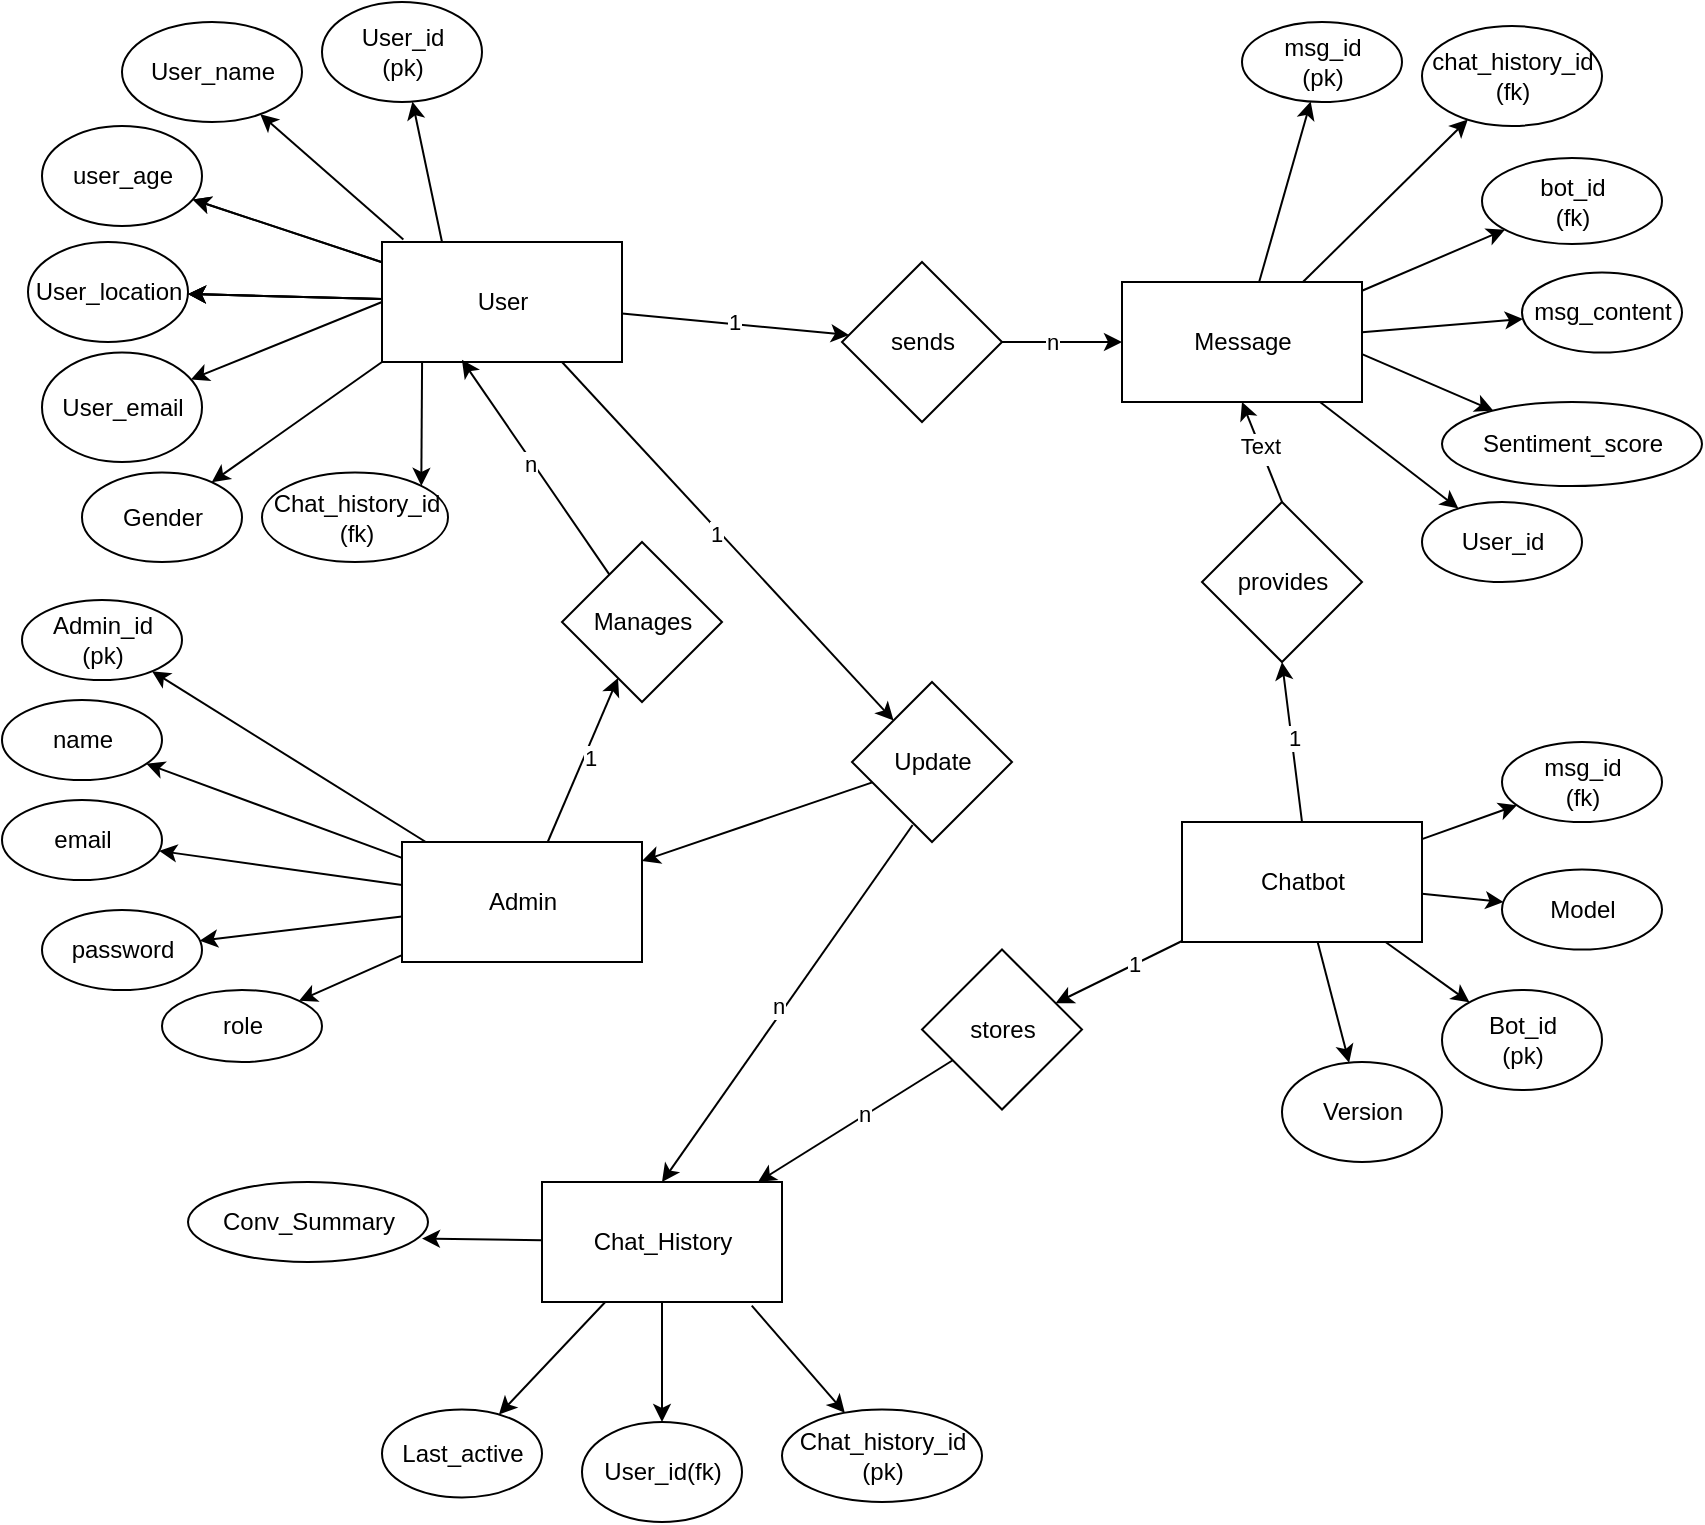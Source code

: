 <mxfile>
    <diagram id="nmCrKvcFyRjmrxQK_9ls" name="Page-1">
        <mxGraphModel dx="924" dy="626" grid="1" gridSize="10" guides="1" tooltips="1" connect="1" arrows="1" fold="1" page="1" pageScale="1" pageWidth="850" pageHeight="1100" math="0" shadow="0">
            <root>
                <mxCell id="0"/>
                <mxCell id="1" parent="0"/>
                <mxCell id="4" value="" style="edgeStyle=none;html=1;exitX=0.25;exitY=0;exitDx=0;exitDy=0;" parent="1" source="2" target="3" edge="1">
                    <mxGeometry relative="1" as="geometry"/>
                </mxCell>
                <mxCell id="6" value="" style="edgeStyle=none;html=1;" parent="1" source="2" target="5" edge="1">
                    <mxGeometry relative="1" as="geometry"/>
                </mxCell>
                <mxCell id="26" value="1" style="edgeLabel;html=1;align=center;verticalAlign=middle;resizable=0;points=[];" parent="6" vertex="1" connectable="0">
                    <mxGeometry x="-0.015" y="1" relative="1" as="geometry">
                        <mxPoint as="offset"/>
                    </mxGeometry>
                </mxCell>
                <mxCell id="14" value="" style="edgeStyle=none;html=1;exitX=0.089;exitY=-0.02;exitDx=0;exitDy=0;exitPerimeter=0;" parent="1" source="2" target="13" edge="1">
                    <mxGeometry relative="1" as="geometry"/>
                </mxCell>
                <mxCell id="16" value="" style="edgeStyle=none;html=1;" parent="1" source="2" target="15" edge="1">
                    <mxGeometry relative="1" as="geometry"/>
                </mxCell>
                <mxCell id="17" value="" style="edgeStyle=none;html=1;" parent="1" source="2" target="15" edge="1">
                    <mxGeometry relative="1" as="geometry"/>
                </mxCell>
                <mxCell id="19" value="" style="edgeStyle=none;html=1;" parent="1" source="2" target="18" edge="1">
                    <mxGeometry relative="1" as="geometry"/>
                </mxCell>
                <mxCell id="20" value="" style="edgeStyle=none;html=1;" parent="1" source="2" target="18" edge="1">
                    <mxGeometry relative="1" as="geometry"/>
                </mxCell>
                <mxCell id="21" value="" style="edgeStyle=none;html=1;" parent="1" source="2" target="18" edge="1">
                    <mxGeometry relative="1" as="geometry"/>
                </mxCell>
                <mxCell id="23" value="" style="edgeStyle=none;html=1;exitX=0;exitY=0.5;exitDx=0;exitDy=0;" parent="1" source="2" target="22" edge="1">
                    <mxGeometry relative="1" as="geometry">
                        <mxPoint x="170.0" y="190.0" as="sourcePoint"/>
                    </mxGeometry>
                </mxCell>
                <mxCell id="30" value="" style="edgeStyle=none;html=1;fillColor=#fff2cc;gradientColor=#ffd966;strokeColor=#000000;exitX=0;exitY=1;exitDx=0;exitDy=0;" parent="1" source="2" target="29" edge="1">
                    <mxGeometry relative="1" as="geometry">
                        <mxPoint x="197" y="210" as="sourcePoint"/>
                    </mxGeometry>
                </mxCell>
                <mxCell id="33" value="" style="edgeStyle=none;html=1;entryX=1;entryY=0;entryDx=0;entryDy=0;exitX=0.167;exitY=1;exitDx=0;exitDy=0;exitPerimeter=0;" parent="1" source="2" target="34" edge="1">
                    <mxGeometry relative="1" as="geometry">
                        <mxPoint x="160" y="290" as="targetPoint"/>
                    </mxGeometry>
                </mxCell>
                <mxCell id="2" value="User" style="rounded=0;html=1;" parent="1" vertex="1">
                    <mxGeometry x="190" y="140" width="120" height="60" as="geometry"/>
                </mxCell>
                <mxCell id="3" value="User_id&#xa;(pk)" style="ellipse;html=1;rounded=0;" parent="1" vertex="1">
                    <mxGeometry x="160" y="20" width="80" height="50" as="geometry"/>
                </mxCell>
                <mxCell id="8" value="" style="edgeStyle=none;html=1;" parent="1" source="5" target="7" edge="1">
                    <mxGeometry relative="1" as="geometry"/>
                </mxCell>
                <mxCell id="27" value="n" style="edgeLabel;html=1;align=center;verticalAlign=middle;resizable=0;points=[];" parent="8" vertex="1" connectable="0">
                    <mxGeometry x="-0.182" relative="1" as="geometry">
                        <mxPoint as="offset"/>
                    </mxGeometry>
                </mxCell>
                <mxCell id="5" value="sends" style="rhombus;html=1;rounded=0;" parent="1" vertex="1">
                    <mxGeometry x="420" y="150" width="80" height="80" as="geometry"/>
                </mxCell>
                <mxCell id="36" value="" style="edgeStyle=none;html=1;" parent="1" source="7" target="35" edge="1">
                    <mxGeometry relative="1" as="geometry"/>
                </mxCell>
                <mxCell id="38" value="" style="edgeStyle=none;html=1;" parent="1" source="7" target="37" edge="1">
                    <mxGeometry relative="1" as="geometry"/>
                </mxCell>
                <mxCell id="41" value="" style="edgeStyle=none;html=1;" parent="1" source="7" target="40" edge="1">
                    <mxGeometry relative="1" as="geometry"/>
                </mxCell>
                <mxCell id="43" value="" style="edgeStyle=none;html=1;" parent="1" source="7" target="42" edge="1">
                    <mxGeometry relative="1" as="geometry"/>
                </mxCell>
                <mxCell id="45" value="" style="edgeStyle=none;html=1;" parent="1" target="44" edge="1">
                    <mxGeometry relative="1" as="geometry">
                        <mxPoint x="680" y="196.034" as="sourcePoint"/>
                    </mxGeometry>
                </mxCell>
                <mxCell id="47" value="" style="edgeStyle=none;html=1;" parent="1" source="7" target="46" edge="1">
                    <mxGeometry relative="1" as="geometry"/>
                </mxCell>
                <mxCell id="7" value="Message" style="html=1;rounded=0;" parent="1" vertex="1">
                    <mxGeometry x="560" y="160" width="120" height="60" as="geometry"/>
                </mxCell>
                <mxCell id="12" value="" style="edgeStyle=none;html=1;entryX=0.5;entryY=1;entryDx=0;entryDy=0;exitX=0.5;exitY=0;exitDx=0;exitDy=0;" parent="1" source="11" target="9" edge="1">
                    <mxGeometry relative="1" as="geometry">
                        <mxPoint x="650" y="440" as="sourcePoint"/>
                    </mxGeometry>
                </mxCell>
                <mxCell id="63" value="1" style="edgeLabel;html=1;align=center;verticalAlign=middle;resizable=0;points=[];rounded=0;strokeColor=#2D7600;fillColor=#60a917;" parent="12" vertex="1" connectable="0">
                    <mxGeometry x="0.042" y="-1" relative="1" as="geometry">
                        <mxPoint as="offset"/>
                    </mxGeometry>
                </mxCell>
                <mxCell id="64" value="" style="edgeLabel;html=1;align=center;verticalAlign=middle;resizable=0;points=[];rounded=0;strokeColor=#2D7600;fillColor=#60a917;" parent="12" vertex="1" connectable="0">
                    <mxGeometry x="0.066" y="3" relative="1" as="geometry">
                        <mxPoint as="offset"/>
                    </mxGeometry>
                </mxCell>
                <mxCell id="67" value="N" style="edgeStyle=none;html=1;exitX=0.5;exitY=0;exitDx=0;exitDy=0;entryX=0.5;entryY=1;entryDx=0;entryDy=0;" parent="1" source="9" target="7" edge="1">
                    <mxGeometry relative="1" as="geometry"/>
                </mxCell>
                <mxCell id="68" value="Text" style="edgeLabel;html=1;align=center;verticalAlign=middle;resizable=0;points=[];rounded=0;strokeColor=#2D7600;fillColor=#60a917;" parent="67" vertex="1" connectable="0">
                    <mxGeometry x="0.116" relative="1" as="geometry">
                        <mxPoint as="offset"/>
                    </mxGeometry>
                </mxCell>
                <mxCell id="9" value="provides" style="rhombus;html=1;rounded=0;" parent="1" vertex="1">
                    <mxGeometry x="600" y="270" width="80" height="80" as="geometry"/>
                </mxCell>
                <mxCell id="25" value="" style="edgeStyle=none;html=1;" parent="1" source="11" target="24" edge="1">
                    <mxGeometry relative="1" as="geometry"/>
                </mxCell>
                <mxCell id="51" value="" style="edgeStyle=none;html=1;" parent="1" source="11" target="50" edge="1">
                    <mxGeometry relative="1" as="geometry"/>
                </mxCell>
                <mxCell id="53" value="" style="edgeStyle=none;html=1;" parent="1" source="11" target="52" edge="1">
                    <mxGeometry relative="1" as="geometry"/>
                </mxCell>
                <mxCell id="55" value="" style="edgeStyle=none;html=1;" parent="1" source="69" target="54" edge="1">
                    <mxGeometry relative="1" as="geometry"/>
                </mxCell>
                <mxCell id="98" value="n" style="edgeLabel;html=1;align=center;verticalAlign=middle;resizable=0;points=[];rounded=0;strokeColor=#2D7600;fillColor=#60a917;" parent="55" vertex="1" connectable="0">
                    <mxGeometry x="-0.087" y="-1" relative="1" as="geometry">
                        <mxPoint as="offset"/>
                    </mxGeometry>
                </mxCell>
                <mxCell id="82" value="" style="edgeStyle=none;html=1;" parent="1" source="11" target="81" edge="1">
                    <mxGeometry relative="1" as="geometry"/>
                </mxCell>
                <mxCell id="11" value="Chatbot" style="html=1;rounded=0;" parent="1" vertex="1">
                    <mxGeometry x="590" y="430" width="120" height="60" as="geometry"/>
                </mxCell>
                <mxCell id="13" value="User_name" style="ellipse;html=1;rounded=0;" parent="1" vertex="1">
                    <mxGeometry x="60" y="30" width="90" height="50" as="geometry"/>
                </mxCell>
                <mxCell id="15" value="user_age" style="ellipse;html=1;rounded=0;" parent="1" vertex="1">
                    <mxGeometry x="20" y="82" width="80" height="50" as="geometry"/>
                </mxCell>
                <mxCell id="18" value="User_location" style="ellipse;html=1;rounded=0;" parent="1" vertex="1">
                    <mxGeometry x="13" y="140" width="80" height="50" as="geometry"/>
                </mxCell>
                <mxCell id="22" value="User_email" style="ellipse;html=1;rounded=0;" parent="1" vertex="1">
                    <mxGeometry x="20" y="195.26" width="80" height="54.74" as="geometry"/>
                </mxCell>
                <mxCell id="24" value="Bot_id&#xa;(pk)" style="ellipse;html=1;rounded=0;" parent="1" vertex="1">
                    <mxGeometry x="720" y="514" width="80" height="50" as="geometry"/>
                </mxCell>
                <mxCell id="29" value="Gender" style="ellipse;html=1;rounded=0;" parent="1" vertex="1">
                    <mxGeometry x="40" y="255.26" width="80" height="44.74" as="geometry"/>
                </mxCell>
                <mxCell id="34" value="Chat_history_id&#xa;(fk)" style="ellipse;html=1;rounded=0;" parent="1" vertex="1">
                    <mxGeometry x="130" y="255.26" width="93" height="44.74" as="geometry"/>
                </mxCell>
                <mxCell id="35" value="msg_id&lt;div&gt;(pk)&lt;/div&gt;" style="ellipse;html=1;rounded=0;" parent="1" vertex="1">
                    <mxGeometry x="620" y="30" width="80" height="40" as="geometry"/>
                </mxCell>
                <mxCell id="37" value="chat_history_id&lt;div&gt;(fk)&lt;/div&gt;" style="ellipse;html=1;rounded=0;" parent="1" vertex="1">
                    <mxGeometry x="710" y="32" width="90" height="50" as="geometry"/>
                </mxCell>
                <mxCell id="40" value="bot_id&lt;div&gt;(fk)&lt;/div&gt;" style="ellipse;html=1;rounded=0;align=center;verticalAlign=middle;" parent="1" vertex="1">
                    <mxGeometry x="740" y="98" width="90" height="43" as="geometry"/>
                </mxCell>
                <mxCell id="42" value="msg_content" style="ellipse;html=1;rounded=0;" parent="1" vertex="1">
                    <mxGeometry x="760" y="155.26" width="80" height="40" as="geometry"/>
                </mxCell>
                <mxCell id="44" value="Sentiment_score" style="ellipse;html=1;rounded=0;align=center;verticalAlign=middle;" parent="1" vertex="1">
                    <mxGeometry x="720" y="220" width="130" height="42" as="geometry"/>
                </mxCell>
                <mxCell id="46" value="User_id" style="ellipse;html=1;rounded=0;align=center;verticalAlign=middle;" parent="1" vertex="1">
                    <mxGeometry x="710" y="270" width="80" height="40" as="geometry"/>
                </mxCell>
                <mxCell id="50" value="Version" style="ellipse;html=1;rounded=0;" parent="1" vertex="1">
                    <mxGeometry x="640" y="550" width="80" height="50" as="geometry"/>
                </mxCell>
                <mxCell id="52" value="Model" style="ellipse;html=1;rounded=0;" parent="1" vertex="1">
                    <mxGeometry x="750" y="453.75" width="80" height="40" as="geometry"/>
                </mxCell>
                <mxCell id="57" value="" style="edgeStyle=none;html=1;exitX=0.874;exitY=1.03;exitDx=0;exitDy=0;exitPerimeter=0;" parent="1" source="54" target="56" edge="1">
                    <mxGeometry relative="1" as="geometry">
                        <mxPoint x="309.998" y="653.75" as="sourcePoint"/>
                    </mxGeometry>
                </mxCell>
                <mxCell id="59" value="" style="edgeStyle=none;html=1;" parent="1" source="54" target="58" edge="1">
                    <mxGeometry relative="1" as="geometry"/>
                </mxCell>
                <mxCell id="61" value="" style="edgeStyle=none;html=1;" parent="1" source="54" target="60" edge="1">
                    <mxGeometry relative="1" as="geometry"/>
                </mxCell>
                <mxCell id="73" value="" style="edgeStyle=none;html=1;entryX=0.975;entryY=0.707;entryDx=0;entryDy=0;entryPerimeter=0;" parent="1" source="54" target="72" edge="1">
                    <mxGeometry relative="1" as="geometry">
                        <mxPoint x="214.978" y="600.0" as="targetPoint"/>
                    </mxGeometry>
                </mxCell>
                <mxCell id="75" value="" style="edgeStyle=none;html=1;" parent="1" source="79" target="74" edge="1">
                    <mxGeometry relative="1" as="geometry"/>
                </mxCell>
                <mxCell id="54" value="Chat_History" style="html=1;rounded=0;" parent="1" vertex="1">
                    <mxGeometry x="270" y="610" width="120" height="60" as="geometry"/>
                </mxCell>
                <mxCell id="56" value="Chat_history_id&lt;div&gt;(pk)&lt;/div&gt;" style="ellipse;html=1;rounded=0;align=center;verticalAlign=middle;" parent="1" vertex="1">
                    <mxGeometry x="390" y="723.75" width="100" height="46.25" as="geometry"/>
                </mxCell>
                <mxCell id="58" value="User_id(fk)" style="ellipse;html=1;rounded=0;align=center;verticalAlign=middle;" parent="1" vertex="1">
                    <mxGeometry x="290" y="730" width="80" height="50" as="geometry"/>
                </mxCell>
                <mxCell id="60" value="Last_active" style="ellipse;html=1;rounded=0;" parent="1" vertex="1">
                    <mxGeometry x="190" y="723.75" width="80" height="44" as="geometry"/>
                </mxCell>
                <mxCell id="71" value="" style="edgeStyle=none;html=1;" parent="1" source="11" target="69" edge="1">
                    <mxGeometry relative="1" as="geometry">
                        <mxPoint x="560" y="492" as="sourcePoint"/>
                        <mxPoint x="320" y="498" as="targetPoint"/>
                    </mxGeometry>
                </mxCell>
                <mxCell id="97" value="1" style="edgeLabel;html=1;align=center;verticalAlign=middle;resizable=0;points=[];rounded=0;strokeColor=#2D7600;fillColor=#60a917;" parent="71" vertex="1" connectable="0">
                    <mxGeometry x="-0.254" y="-2" relative="1" as="geometry">
                        <mxPoint y="1" as="offset"/>
                    </mxGeometry>
                </mxCell>
                <mxCell id="69" value="stores" style="rhombus;html=1;rounded=0;align=center;verticalAlign=middle;" parent="1" vertex="1">
                    <mxGeometry x="460" y="493.75" width="80" height="80" as="geometry"/>
                </mxCell>
                <mxCell id="72" value="Conv_Summary" style="ellipse;html=1;rounded=0;align=center;verticalAlign=middle;" parent="1" vertex="1">
                    <mxGeometry x="93" y="610" width="120" height="40" as="geometry"/>
                </mxCell>
                <mxCell id="77" value="" style="edgeStyle=none;html=1;" parent="1" source="74" target="76" edge="1">
                    <mxGeometry relative="1" as="geometry"/>
                </mxCell>
                <mxCell id="95" value="1" style="edgeLabel;html=1;align=center;verticalAlign=middle;resizable=0;points=[];rounded=0;strokeColor=#2D7600;fillColor=#60a917;" parent="77" vertex="1" connectable="0">
                    <mxGeometry x="0.052" y="-3" relative="1" as="geometry">
                        <mxPoint as="offset"/>
                    </mxGeometry>
                </mxCell>
                <mxCell id="85" value="" style="edgeStyle=none;html=1;" parent="1" source="74" target="84" edge="1">
                    <mxGeometry relative="1" as="geometry"/>
                </mxCell>
                <mxCell id="87" value="" style="edgeStyle=none;html=1;" parent="1" source="74" target="86" edge="1">
                    <mxGeometry relative="1" as="geometry"/>
                </mxCell>
                <mxCell id="89" value="" style="edgeStyle=none;html=1;" parent="1" source="74" target="88" edge="1">
                    <mxGeometry relative="1" as="geometry"/>
                </mxCell>
                <mxCell id="91" value="" style="edgeStyle=none;html=1;" parent="1" source="74" target="90" edge="1">
                    <mxGeometry relative="1" as="geometry"/>
                </mxCell>
                <mxCell id="93" value="" style="edgeStyle=none;html=1;" parent="1" source="74" target="92" edge="1">
                    <mxGeometry relative="1" as="geometry"/>
                </mxCell>
                <mxCell id="74" value="Admin" style="html=1;rounded=0;" parent="1" vertex="1">
                    <mxGeometry x="200" y="440" width="120" height="60" as="geometry"/>
                </mxCell>
                <mxCell id="78" value="" style="edgeStyle=none;html=1;entryX=0.333;entryY=0.982;entryDx=0;entryDy=0;entryPerimeter=0;" parent="1" source="76" target="2" edge="1">
                    <mxGeometry relative="1" as="geometry"/>
                </mxCell>
                <mxCell id="96" value="n" style="edgeLabel;html=1;align=center;verticalAlign=middle;resizable=0;points=[];rounded=0;strokeColor=#2D7600;fillColor=#60a917;" parent="78" vertex="1" connectable="0">
                    <mxGeometry x="0.051" y="2" relative="1" as="geometry">
                        <mxPoint as="offset"/>
                    </mxGeometry>
                </mxCell>
                <mxCell id="76" value="Manages" style="rhombus;html=1;rounded=0;" parent="1" vertex="1">
                    <mxGeometry x="280" y="290" width="80" height="80" as="geometry"/>
                </mxCell>
                <mxCell id="80" value="" style="edgeStyle=none;html=1;exitX=0.379;exitY=0.894;exitDx=0;exitDy=0;entryX=0.5;entryY=0;entryDx=0;entryDy=0;exitPerimeter=0;" parent="1" source="79" target="54" edge="1">
                    <mxGeometry relative="1" as="geometry">
                        <mxPoint x="324" y="624" as="sourcePoint"/>
                        <mxPoint x="460" y="480" as="targetPoint"/>
                    </mxGeometry>
                </mxCell>
                <mxCell id="100" value="n" style="edgeLabel;html=1;align=center;verticalAlign=middle;resizable=0;points=[];rounded=0;strokeColor=#2D7600;fillColor=#60a917;" parent="80" vertex="1" connectable="0">
                    <mxGeometry x="0.034" y="-3" relative="1" as="geometry">
                        <mxPoint as="offset"/>
                    </mxGeometry>
                </mxCell>
                <mxCell id="79" value="Update" style="rhombus;html=1;rounded=0;" parent="1" vertex="1">
                    <mxGeometry x="425" y="360" width="80" height="80" as="geometry"/>
                </mxCell>
                <mxCell id="81" value="msg_id&lt;div&gt;(fk)&lt;/div&gt;" style="ellipse;html=1;rounded=0;align=center;verticalAlign=middle;" parent="1" vertex="1">
                    <mxGeometry x="750" y="390" width="80" height="40" as="geometry"/>
                </mxCell>
                <mxCell id="83" value="" style="edgeStyle=none;html=1;exitX=0.75;exitY=1;exitDx=0;exitDy=0;" parent="1" source="2" target="79" edge="1">
                    <mxGeometry relative="1" as="geometry">
                        <mxPoint x="400" y="280" as="targetPoint"/>
                    </mxGeometry>
                </mxCell>
                <mxCell id="99" value="1" style="edgeLabel;html=1;align=center;verticalAlign=middle;resizable=0;points=[];rounded=0;strokeColor=#2D7600;fillColor=#60a917;" parent="83" vertex="1" connectable="0">
                    <mxGeometry x="-0.061" y="-2" relative="1" as="geometry">
                        <mxPoint as="offset"/>
                    </mxGeometry>
                </mxCell>
                <mxCell id="84" value="Admin_id&lt;div&gt;(pk)&lt;/div&gt;" style="ellipse;html=1;rounded=0;" parent="1" vertex="1">
                    <mxGeometry x="10" y="319" width="80" height="40" as="geometry"/>
                </mxCell>
                <mxCell id="86" value="name" style="ellipse;html=1;rounded=0;align=center;verticalAlign=middle;" parent="1" vertex="1">
                    <mxGeometry y="369" width="80" height="40" as="geometry"/>
                </mxCell>
                <mxCell id="88" value="email" style="ellipse;html=1;rounded=0;align=center;verticalAlign=middle;" parent="1" vertex="1">
                    <mxGeometry y="419" width="80" height="40" as="geometry"/>
                </mxCell>
                <mxCell id="90" value="password" style="ellipse;html=1;rounded=0;align=center;verticalAlign=middle;" parent="1" vertex="1">
                    <mxGeometry x="20" y="474" width="80" height="40" as="geometry"/>
                </mxCell>
                <mxCell id="92" value="role" style="ellipse;html=1;rounded=0;align=center;verticalAlign=middle;" parent="1" vertex="1">
                    <mxGeometry x="80" y="514" width="80" height="36" as="geometry"/>
                </mxCell>
            </root>
        </mxGraphModel>
    </diagram>
</mxfile>